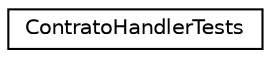 digraph "Graphical Class Hierarchy"
{
 // INTERACTIVE_SVG=YES
 // LATEX_PDF_SIZE
  edge [fontname="Helvetica",fontsize="10",labelfontname="Helvetica",labelfontsize="10"];
  node [fontname="Helvetica",fontsize="10",shape=record];
  rankdir="LR";
  Node0 [label="ContratoHandlerTests",height=0.2,width=0.4,color="black", fillcolor="white", style="filled",URL="$classContratoHandlerTests.html",tooltip="Tests de la clase ContratoHandler"];
}
